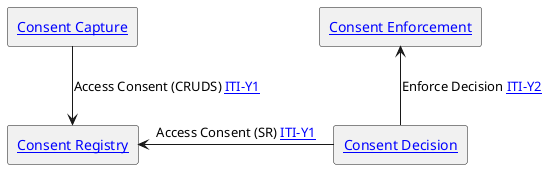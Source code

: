 @startuml
agent "[[#consentcapture Consent Capture]]" as capture
agent "[[#consentregistry Consent Registry]]" as registry
capture -down-> registry : "Access Consent (CRUDS) [[ITI-Y1.html ITI-Y1]]"
agent "[[#consentenforce Consent Enforcement]]" as enforce
agent "[[#consentdecision Consent Decision]]" as decision
enforce <-down- decision : "Enforce Decision [[ITI-Y2.html ITI-Y2]]"
decision -left-> registry: "Access Consent (SR) [[ITI-Y1.html ITI-Y1]]"
@enduml
